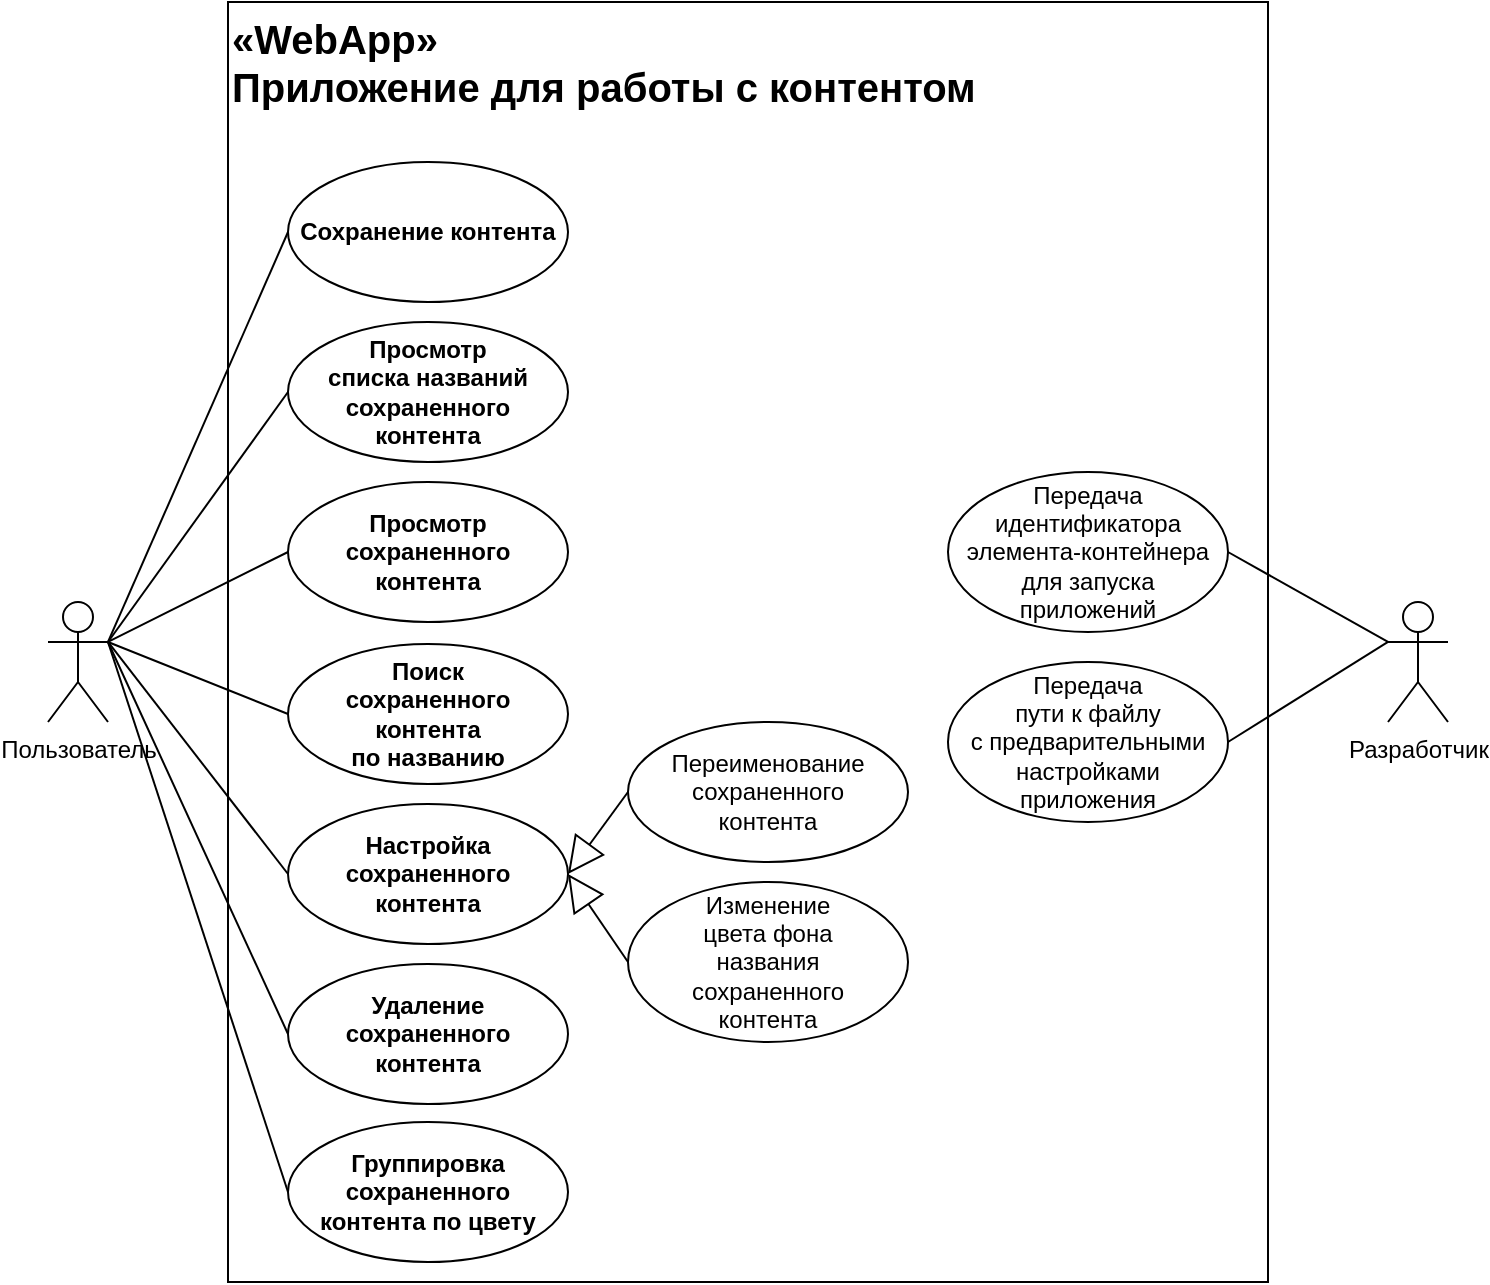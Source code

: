 <mxfile version="22.1.3" type="device">
  <diagram name="Web Schema" id="P90nHuBgNQ2RbXBAFjI4">
    <mxGraphModel dx="724" dy="384" grid="1" gridSize="10" guides="1" tooltips="1" connect="1" arrows="1" fold="1" page="1" pageScale="1" pageWidth="1169" pageHeight="827" background="#FFFFFF" math="0" shadow="0">
      <root>
        <mxCell id="0" />
        <mxCell id="1" parent="0" />
        <mxCell id="E-sPa0USYCmaXWzYvlUG-34" value="&lt;div style=&quot;font-size: 20px;&quot;&gt;&lt;font style=&quot;font-size: 20px;&quot;&gt;«WebApp»&lt;/font&gt;&lt;/div&gt;&lt;div style=&quot;font-size: 20px;&quot;&gt;&lt;font style=&quot;font-size: 20px;&quot;&gt;Приложение для работы с контентом&lt;font style=&quot;font-size: 20px;&quot;&gt;&lt;br&gt;&lt;/font&gt;&lt;/font&gt;&lt;/div&gt;" style="html=1;whiteSpace=wrap;align=left;verticalAlign=top;fontStyle=1" parent="1" vertex="1">
          <mxGeometry x="200" y="120" width="520" height="640" as="geometry" />
        </mxCell>
        <mxCell id="E-sPa0USYCmaXWzYvlUG-1" value="Пользователь" style="shape=umlActor;verticalLabelPosition=bottom;verticalAlign=top;html=1;outlineConnect=0;" parent="1" vertex="1">
          <mxGeometry x="110" y="420" width="30" height="60" as="geometry" />
        </mxCell>
        <mxCell id="E-sPa0USYCmaXWzYvlUG-4" value="Разработчик" style="shape=umlActor;verticalLabelPosition=bottom;verticalAlign=top;html=1;outlineConnect=0;" parent="1" vertex="1">
          <mxGeometry x="780" y="420" width="30" height="60" as="geometry" />
        </mxCell>
        <mxCell id="E-sPa0USYCmaXWzYvlUG-29" value="" style="endArrow=none;html=1;rounded=0;entryX=0;entryY=0.5;entryDx=0;entryDy=0;exitX=1;exitY=0.333;exitDx=0;exitDy=0;exitPerimeter=0;" parent="1" source="E-sPa0USYCmaXWzYvlUG-1" target="E-sPa0USYCmaXWzYvlUG-35" edge="1">
          <mxGeometry width="50" height="50" relative="1" as="geometry">
            <mxPoint x="30" y="310" as="sourcePoint" />
            <mxPoint x="160" y="180" as="targetPoint" />
          </mxGeometry>
        </mxCell>
        <mxCell id="E-sPa0USYCmaXWzYvlUG-30" value="" style="endArrow=none;html=1;rounded=0;entryX=0;entryY=0.5;entryDx=0;entryDy=0;exitX=1;exitY=0.333;exitDx=0;exitDy=0;exitPerimeter=0;" parent="1" source="E-sPa0USYCmaXWzYvlUG-1" target="E-sPa0USYCmaXWzYvlUG-36" edge="1">
          <mxGeometry width="50" height="50" relative="1" as="geometry">
            <mxPoint x="90" y="360" as="sourcePoint" />
            <mxPoint x="220" y="300" as="targetPoint" />
          </mxGeometry>
        </mxCell>
        <mxCell id="E-sPa0USYCmaXWzYvlUG-31" value="" style="endArrow=none;html=1;rounded=0;entryX=0;entryY=0.5;entryDx=0;entryDy=0;exitX=1;exitY=0.333;exitDx=0;exitDy=0;exitPerimeter=0;" parent="1" source="E-sPa0USYCmaXWzYvlUG-1" target="E-sPa0USYCmaXWzYvlUG-37" edge="1">
          <mxGeometry width="50" height="50" relative="1" as="geometry">
            <mxPoint x="90" y="360" as="sourcePoint" />
            <mxPoint x="220" y="380" as="targetPoint" />
          </mxGeometry>
        </mxCell>
        <mxCell id="E-sPa0USYCmaXWzYvlUG-32" value="" style="endArrow=none;html=1;rounded=0;entryX=0;entryY=0.5;entryDx=0;entryDy=0;exitX=1;exitY=0.333;exitDx=0;exitDy=0;exitPerimeter=0;" parent="1" source="E-sPa0USYCmaXWzYvlUG-1" target="E-sPa0USYCmaXWzYvlUG-38" edge="1">
          <mxGeometry width="50" height="50" relative="1" as="geometry">
            <mxPoint x="90" y="360" as="sourcePoint" />
            <mxPoint x="220" y="460" as="targetPoint" />
          </mxGeometry>
        </mxCell>
        <mxCell id="E-sPa0USYCmaXWzYvlUG-35" value="&lt;b&gt;Сохранение контента&lt;br&gt;&lt;/b&gt;" style="ellipse;whiteSpace=wrap;html=1;" parent="1" vertex="1">
          <mxGeometry x="230" y="200" width="140" height="70" as="geometry" />
        </mxCell>
        <mxCell id="E-sPa0USYCmaXWzYvlUG-36" value="&lt;div&gt;&lt;b&gt;Просмотр&lt;/b&gt;&lt;/div&gt;&lt;div&gt;&lt;b&gt;сохраненного&lt;/b&gt;&lt;/div&gt;&lt;div&gt;&lt;b&gt;контента&lt;/b&gt;&lt;/div&gt;" style="ellipse;whiteSpace=wrap;html=1;" parent="1" vertex="1">
          <mxGeometry x="230" y="360" width="140" height="70" as="geometry" />
        </mxCell>
        <mxCell id="E-sPa0USYCmaXWzYvlUG-37" value="&lt;div&gt;&lt;b&gt;Поиск&lt;/b&gt;&lt;/div&gt;&lt;div&gt;&lt;b&gt;сохраненного&lt;/b&gt;&lt;/div&gt;&lt;div&gt;&lt;b&gt;контента&lt;/b&gt;&lt;/div&gt;&lt;div&gt;&lt;b&gt;по названию&lt;/b&gt;&lt;/div&gt;" style="ellipse;whiteSpace=wrap;html=1;" parent="1" vertex="1">
          <mxGeometry x="230" y="441" width="140" height="70" as="geometry" />
        </mxCell>
        <mxCell id="E-sPa0USYCmaXWzYvlUG-38" value="&lt;div&gt;Настройка&lt;/div&gt;&lt;div&gt;сохраненного&lt;/div&gt;&lt;div&gt;контента&lt;/div&gt;" style="ellipse;whiteSpace=wrap;html=1;fontStyle=1" parent="1" vertex="1">
          <mxGeometry x="230" y="521" width="140" height="70" as="geometry" />
        </mxCell>
        <mxCell id="E-sPa0USYCmaXWzYvlUG-47" value="&lt;div&gt;Передача&lt;/div&gt;&lt;div&gt;идентификатора&lt;/div&gt;&lt;div&gt;элемента-&lt;span style=&quot;background-color: initial;&quot;&gt;контейнера&lt;/span&gt;&lt;/div&gt;&lt;div&gt;&lt;span style=&quot;background-color: initial;&quot;&gt;для запуска&lt;/span&gt;&lt;/div&gt;&lt;div&gt;&lt;span style=&quot;background-color: initial;&quot;&gt;приложений&lt;/span&gt;&lt;/div&gt;" style="ellipse;whiteSpace=wrap;html=1;" parent="1" vertex="1">
          <mxGeometry x="560" y="355" width="140" height="80" as="geometry" />
        </mxCell>
        <mxCell id="E-sPa0USYCmaXWzYvlUG-48" value="" style="endArrow=none;html=1;rounded=0;entryX=0;entryY=0.333;entryDx=0;entryDy=0;exitX=1;exitY=0.5;exitDx=0;exitDy=0;entryPerimeter=0;" parent="1" source="E-sPa0USYCmaXWzYvlUG-47" target="E-sPa0USYCmaXWzYvlUG-4" edge="1">
          <mxGeometry width="50" height="50" relative="1" as="geometry">
            <mxPoint x="755" y="305" as="sourcePoint" />
            <mxPoint x="895" y="250" as="targetPoint" />
          </mxGeometry>
        </mxCell>
        <mxCell id="BIx4hbJbcL7Ia_YeTyFI-1" value="&lt;div&gt;Передача&lt;/div&gt;&lt;div&gt;пути к файлу&lt;/div&gt;&lt;div&gt;с предварительными&lt;/div&gt;&lt;div&gt;настройками&lt;/div&gt;&lt;div&gt;приложения&lt;/div&gt;" style="ellipse;whiteSpace=wrap;html=1;" parent="1" vertex="1">
          <mxGeometry x="560" y="450" width="140" height="80" as="geometry" />
        </mxCell>
        <mxCell id="BIx4hbJbcL7Ia_YeTyFI-3" value="" style="endArrow=none;html=1;rounded=0;entryX=0;entryY=0.333;entryDx=0;entryDy=0;entryPerimeter=0;exitX=1;exitY=0.5;exitDx=0;exitDy=0;" parent="1" source="BIx4hbJbcL7Ia_YeTyFI-1" target="E-sPa0USYCmaXWzYvlUG-4" edge="1">
          <mxGeometry width="50" height="50" relative="1" as="geometry">
            <mxPoint x="740" y="510" as="sourcePoint" />
            <mxPoint x="790" y="460" as="targetPoint" />
          </mxGeometry>
        </mxCell>
        <mxCell id="B4Yi07T1psB6GCRgObwh-1" value="&lt;div&gt;&lt;b&gt;Удаление&lt;/b&gt;&lt;/div&gt;&lt;div&gt;&lt;b&gt;сохраненного&lt;/b&gt;&lt;/div&gt;&lt;div&gt;&lt;b&gt;контента&lt;br&gt;&lt;/b&gt;&lt;/div&gt;" style="ellipse;whiteSpace=wrap;html=1;" vertex="1" parent="1">
          <mxGeometry x="230" y="601" width="140" height="70" as="geometry" />
        </mxCell>
        <mxCell id="B4Yi07T1psB6GCRgObwh-2" value="" style="endArrow=none;html=1;rounded=0;entryX=0;entryY=0.5;entryDx=0;entryDy=0;exitX=1;exitY=0.333;exitDx=0;exitDy=0;exitPerimeter=0;" edge="1" parent="1" source="E-sPa0USYCmaXWzYvlUG-1" target="B4Yi07T1psB6GCRgObwh-1">
          <mxGeometry width="50" height="50" relative="1" as="geometry">
            <mxPoint x="110" y="555" as="sourcePoint" />
            <mxPoint x="200" y="580" as="targetPoint" />
          </mxGeometry>
        </mxCell>
        <mxCell id="B4Yi07T1psB6GCRgObwh-3" value="&lt;b&gt;Просмотр&lt;br&gt;списка названий&lt;br&gt;сохраненного&lt;br&gt;контента&lt;br&gt;&lt;/b&gt;" style="ellipse;whiteSpace=wrap;html=1;" vertex="1" parent="1">
          <mxGeometry x="230" y="280" width="140" height="70" as="geometry" />
        </mxCell>
        <mxCell id="B4Yi07T1psB6GCRgObwh-4" value="" style="endArrow=none;html=1;rounded=0;entryX=0;entryY=0.5;entryDx=0;entryDy=0;exitX=1;exitY=0.333;exitDx=0;exitDy=0;exitPerimeter=0;" edge="1" parent="1" source="E-sPa0USYCmaXWzYvlUG-1" target="B4Yi07T1psB6GCRgObwh-3">
          <mxGeometry width="50" height="50" relative="1" as="geometry">
            <mxPoint x="90" y="450" as="sourcePoint" />
            <mxPoint x="180" y="245" as="targetPoint" />
          </mxGeometry>
        </mxCell>
        <mxCell id="B4Yi07T1psB6GCRgObwh-5" value="&lt;div&gt;&lt;span&gt;Переименование&lt;/span&gt;&lt;/div&gt;&lt;div&gt;&lt;span&gt;сохраненного&lt;/span&gt;&lt;/div&gt;&lt;div&gt;&lt;span&gt;контента&lt;/span&gt;&lt;/div&gt;" style="ellipse;whiteSpace=wrap;html=1;fontStyle=0" vertex="1" parent="1">
          <mxGeometry x="400" y="480" width="140" height="70" as="geometry" />
        </mxCell>
        <mxCell id="B4Yi07T1psB6GCRgObwh-6" value="&lt;div&gt;&lt;span&gt;Изменение&lt;/span&gt;&lt;/div&gt;&lt;div&gt;&lt;span&gt;цвета&amp;nbsp;&lt;/span&gt;&lt;span style=&quot;background-color: initial;&quot;&gt;фона&lt;/span&gt;&lt;/div&gt;&lt;div&gt;&lt;span style=&quot;background-color: initial;&quot;&gt;названия&lt;/span&gt;&lt;/div&gt;&lt;div&gt;&lt;span&gt;сохраненного&lt;/span&gt;&lt;/div&gt;&lt;div&gt;&lt;span&gt;контента&lt;/span&gt;&lt;/div&gt;" style="ellipse;whiteSpace=wrap;html=1;fontStyle=0" vertex="1" parent="1">
          <mxGeometry x="400" y="560" width="140" height="80" as="geometry" />
        </mxCell>
        <mxCell id="B4Yi07T1psB6GCRgObwh-7" value="&lt;div&gt;&lt;b&gt;Группировка&lt;/b&gt;&lt;/div&gt;&lt;div&gt;&lt;b&gt;сохраненного&lt;/b&gt;&lt;/div&gt;&lt;div&gt;&lt;b&gt;контента по цвету&lt;br&gt;&lt;/b&gt;&lt;/div&gt;" style="ellipse;whiteSpace=wrap;html=1;" vertex="1" parent="1">
          <mxGeometry x="230" y="680" width="140" height="70" as="geometry" />
        </mxCell>
        <mxCell id="B4Yi07T1psB6GCRgObwh-8" value="" style="endArrow=none;html=1;rounded=0;entryX=0;entryY=0.5;entryDx=0;entryDy=0;exitX=1;exitY=0.333;exitDx=0;exitDy=0;exitPerimeter=0;" edge="1" parent="1" source="E-sPa0USYCmaXWzYvlUG-1" target="B4Yi07T1psB6GCRgObwh-7">
          <mxGeometry width="50" height="50" relative="1" as="geometry">
            <mxPoint x="90" y="530" as="sourcePoint" />
            <mxPoint x="180" y="726" as="targetPoint" />
          </mxGeometry>
        </mxCell>
        <mxCell id="B4Yi07T1psB6GCRgObwh-11" value="" style="endArrow=block;endSize=16;endFill=0;html=1;rounded=0;exitX=0;exitY=0.5;exitDx=0;exitDy=0;entryX=1;entryY=0.5;entryDx=0;entryDy=0;" edge="1" parent="1" source="B4Yi07T1psB6GCRgObwh-6" target="E-sPa0USYCmaXWzYvlUG-38">
          <mxGeometry width="160" relative="1" as="geometry">
            <mxPoint x="420" y="650" as="sourcePoint" />
            <mxPoint x="580" y="650" as="targetPoint" />
          </mxGeometry>
        </mxCell>
        <mxCell id="B4Yi07T1psB6GCRgObwh-12" value="" style="endArrow=block;endSize=16;endFill=0;html=1;rounded=0;exitX=0;exitY=0.5;exitDx=0;exitDy=0;entryX=1;entryY=0.5;entryDx=0;entryDy=0;" edge="1" parent="1" source="B4Yi07T1psB6GCRgObwh-5" target="E-sPa0USYCmaXWzYvlUG-38">
          <mxGeometry width="160" relative="1" as="geometry">
            <mxPoint x="400" y="550" as="sourcePoint" />
            <mxPoint x="370" y="511" as="targetPoint" />
          </mxGeometry>
        </mxCell>
      </root>
    </mxGraphModel>
  </diagram>
</mxfile>
